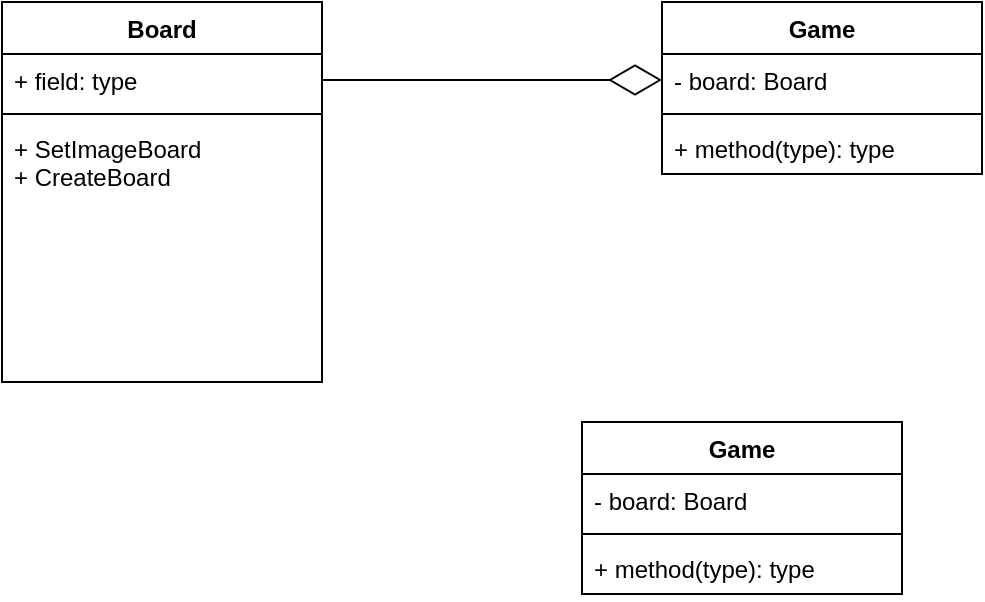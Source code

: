 <mxfile version="15.4.3" type="github">
  <diagram id="C5RBs43oDa-KdzZeNtuy" name="Page-1">
    <mxGraphModel dx="694" dy="564" grid="1" gridSize="10" guides="1" tooltips="1" connect="1" arrows="1" fold="1" page="1" pageScale="1" pageWidth="827" pageHeight="1169" math="0" shadow="0">
      <root>
        <mxCell id="WIyWlLk6GJQsqaUBKTNV-0" />
        <mxCell id="WIyWlLk6GJQsqaUBKTNV-1" parent="WIyWlLk6GJQsqaUBKTNV-0" />
        <mxCell id="xC3yEQBIqlUQNI_Er4QA-0" value="Board" style="swimlane;fontStyle=1;align=center;verticalAlign=top;childLayout=stackLayout;horizontal=1;startSize=26;horizontalStack=0;resizeParent=1;resizeParentMax=0;resizeLast=0;collapsible=1;marginBottom=0;" vertex="1" parent="WIyWlLk6GJQsqaUBKTNV-1">
          <mxGeometry x="110" y="210" width="160" height="190" as="geometry" />
        </mxCell>
        <mxCell id="xC3yEQBIqlUQNI_Er4QA-1" value="+ field: type" style="text;strokeColor=none;fillColor=none;align=left;verticalAlign=top;spacingLeft=4;spacingRight=4;overflow=hidden;rotatable=0;points=[[0,0.5],[1,0.5]];portConstraint=eastwest;" vertex="1" parent="xC3yEQBIqlUQNI_Er4QA-0">
          <mxGeometry y="26" width="160" height="26" as="geometry" />
        </mxCell>
        <mxCell id="xC3yEQBIqlUQNI_Er4QA-2" value="" style="line;strokeWidth=1;fillColor=none;align=left;verticalAlign=middle;spacingTop=-1;spacingLeft=3;spacingRight=3;rotatable=0;labelPosition=right;points=[];portConstraint=eastwest;" vertex="1" parent="xC3yEQBIqlUQNI_Er4QA-0">
          <mxGeometry y="52" width="160" height="8" as="geometry" />
        </mxCell>
        <mxCell id="xC3yEQBIqlUQNI_Er4QA-3" value="+ SetImageBoard&#xa;+ CreateBoard" style="text;strokeColor=none;fillColor=none;align=left;verticalAlign=top;spacingLeft=4;spacingRight=4;overflow=hidden;rotatable=0;points=[[0,0.5],[1,0.5]];portConstraint=eastwest;" vertex="1" parent="xC3yEQBIqlUQNI_Er4QA-0">
          <mxGeometry y="60" width="160" height="130" as="geometry" />
        </mxCell>
        <mxCell id="xC3yEQBIqlUQNI_Er4QA-4" value="Game" style="swimlane;fontStyle=1;align=center;verticalAlign=top;childLayout=stackLayout;horizontal=1;startSize=26;horizontalStack=0;resizeParent=1;resizeParentMax=0;resizeLast=0;collapsible=1;marginBottom=0;" vertex="1" parent="WIyWlLk6GJQsqaUBKTNV-1">
          <mxGeometry x="440" y="210" width="160" height="86" as="geometry" />
        </mxCell>
        <mxCell id="xC3yEQBIqlUQNI_Er4QA-5" value="- board: Board" style="text;strokeColor=none;fillColor=none;align=left;verticalAlign=top;spacingLeft=4;spacingRight=4;overflow=hidden;rotatable=0;points=[[0,0.5],[1,0.5]];portConstraint=eastwest;" vertex="1" parent="xC3yEQBIqlUQNI_Er4QA-4">
          <mxGeometry y="26" width="160" height="26" as="geometry" />
        </mxCell>
        <mxCell id="xC3yEQBIqlUQNI_Er4QA-6" value="" style="line;strokeWidth=1;fillColor=none;align=left;verticalAlign=middle;spacingTop=-1;spacingLeft=3;spacingRight=3;rotatable=0;labelPosition=right;points=[];portConstraint=eastwest;" vertex="1" parent="xC3yEQBIqlUQNI_Er4QA-4">
          <mxGeometry y="52" width="160" height="8" as="geometry" />
        </mxCell>
        <mxCell id="xC3yEQBIqlUQNI_Er4QA-7" value="+ method(type): type" style="text;strokeColor=none;fillColor=none;align=left;verticalAlign=top;spacingLeft=4;spacingRight=4;overflow=hidden;rotatable=0;points=[[0,0.5],[1,0.5]];portConstraint=eastwest;" vertex="1" parent="xC3yEQBIqlUQNI_Er4QA-4">
          <mxGeometry y="60" width="160" height="26" as="geometry" />
        </mxCell>
        <mxCell id="xC3yEQBIqlUQNI_Er4QA-8" value="" style="endArrow=diamondThin;endFill=0;endSize=24;html=1;rounded=0;edgeStyle=orthogonalEdgeStyle;exitX=1;exitY=0.5;exitDx=0;exitDy=0;entryX=0;entryY=0.5;entryDx=0;entryDy=0;" edge="1" parent="WIyWlLk6GJQsqaUBKTNV-1" source="xC3yEQBIqlUQNI_Er4QA-1" target="xC3yEQBIqlUQNI_Er4QA-5">
          <mxGeometry width="160" relative="1" as="geometry">
            <mxPoint x="280" y="252.5" as="sourcePoint" />
            <mxPoint x="440" y="252.5" as="targetPoint" />
          </mxGeometry>
        </mxCell>
        <mxCell id="xC3yEQBIqlUQNI_Er4QA-10" value="Game" style="swimlane;fontStyle=1;align=center;verticalAlign=top;childLayout=stackLayout;horizontal=1;startSize=26;horizontalStack=0;resizeParent=1;resizeParentMax=0;resizeLast=0;collapsible=1;marginBottom=0;" vertex="1" parent="WIyWlLk6GJQsqaUBKTNV-1">
          <mxGeometry x="400" y="420" width="160" height="86" as="geometry" />
        </mxCell>
        <mxCell id="xC3yEQBIqlUQNI_Er4QA-11" value="- board: Board" style="text;strokeColor=none;fillColor=none;align=left;verticalAlign=top;spacingLeft=4;spacingRight=4;overflow=hidden;rotatable=0;points=[[0,0.5],[1,0.5]];portConstraint=eastwest;" vertex="1" parent="xC3yEQBIqlUQNI_Er4QA-10">
          <mxGeometry y="26" width="160" height="26" as="geometry" />
        </mxCell>
        <mxCell id="xC3yEQBIqlUQNI_Er4QA-12" value="" style="line;strokeWidth=1;fillColor=none;align=left;verticalAlign=middle;spacingTop=-1;spacingLeft=3;spacingRight=3;rotatable=0;labelPosition=right;points=[];portConstraint=eastwest;" vertex="1" parent="xC3yEQBIqlUQNI_Er4QA-10">
          <mxGeometry y="52" width="160" height="8" as="geometry" />
        </mxCell>
        <mxCell id="xC3yEQBIqlUQNI_Er4QA-13" value="+ method(type): type" style="text;strokeColor=none;fillColor=none;align=left;verticalAlign=top;spacingLeft=4;spacingRight=4;overflow=hidden;rotatable=0;points=[[0,0.5],[1,0.5]];portConstraint=eastwest;" vertex="1" parent="xC3yEQBIqlUQNI_Er4QA-10">
          <mxGeometry y="60" width="160" height="26" as="geometry" />
        </mxCell>
      </root>
    </mxGraphModel>
  </diagram>
</mxfile>

